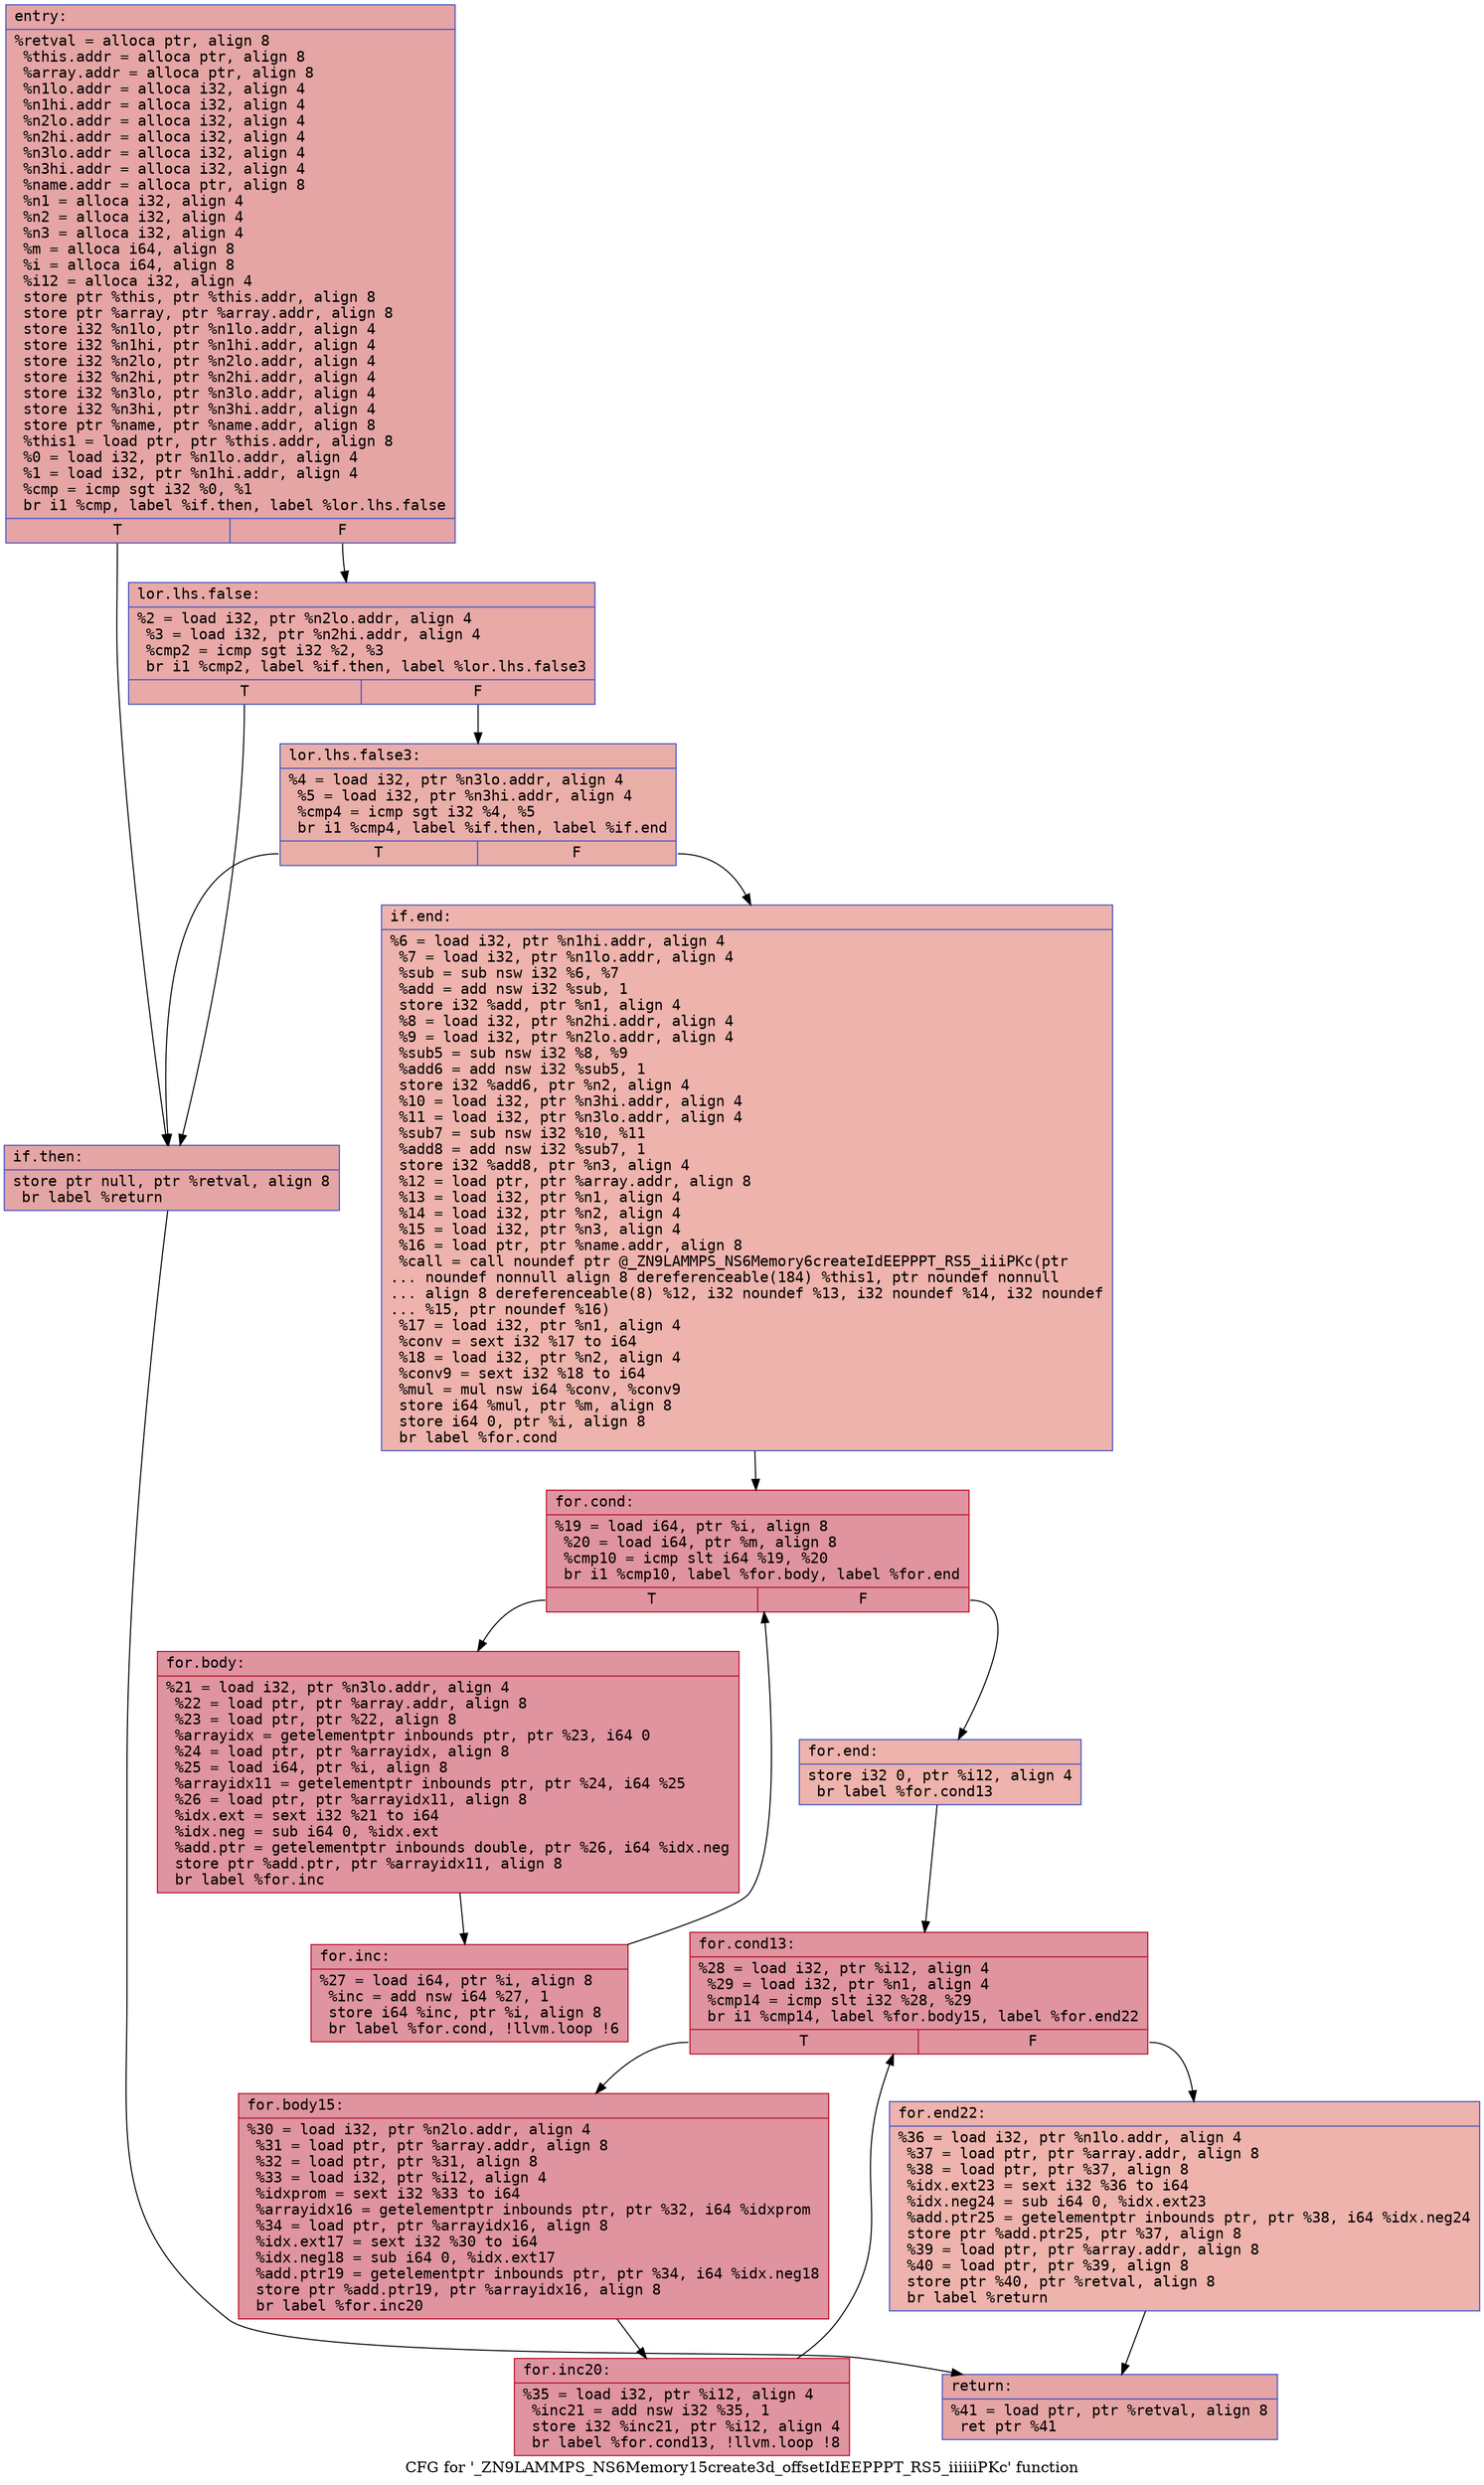 digraph "CFG for '_ZN9LAMMPS_NS6Memory15create3d_offsetIdEEPPPT_RS5_iiiiiiPKc' function" {
	label="CFG for '_ZN9LAMMPS_NS6Memory15create3d_offsetIdEEPPPT_RS5_iiiiiiPKc' function";

	Node0x560b51488e20 [shape=record,color="#3d50c3ff", style=filled, fillcolor="#c5333470" fontname="Courier",label="{entry:\l|  %retval = alloca ptr, align 8\l  %this.addr = alloca ptr, align 8\l  %array.addr = alloca ptr, align 8\l  %n1lo.addr = alloca i32, align 4\l  %n1hi.addr = alloca i32, align 4\l  %n2lo.addr = alloca i32, align 4\l  %n2hi.addr = alloca i32, align 4\l  %n3lo.addr = alloca i32, align 4\l  %n3hi.addr = alloca i32, align 4\l  %name.addr = alloca ptr, align 8\l  %n1 = alloca i32, align 4\l  %n2 = alloca i32, align 4\l  %n3 = alloca i32, align 4\l  %m = alloca i64, align 8\l  %i = alloca i64, align 8\l  %i12 = alloca i32, align 4\l  store ptr %this, ptr %this.addr, align 8\l  store ptr %array, ptr %array.addr, align 8\l  store i32 %n1lo, ptr %n1lo.addr, align 4\l  store i32 %n1hi, ptr %n1hi.addr, align 4\l  store i32 %n2lo, ptr %n2lo.addr, align 4\l  store i32 %n2hi, ptr %n2hi.addr, align 4\l  store i32 %n3lo, ptr %n3lo.addr, align 4\l  store i32 %n3hi, ptr %n3hi.addr, align 4\l  store ptr %name, ptr %name.addr, align 8\l  %this1 = load ptr, ptr %this.addr, align 8\l  %0 = load i32, ptr %n1lo.addr, align 4\l  %1 = load i32, ptr %n1hi.addr, align 4\l  %cmp = icmp sgt i32 %0, %1\l  br i1 %cmp, label %if.then, label %lor.lhs.false\l|{<s0>T|<s1>F}}"];
	Node0x560b51488e20:s0 -> Node0x560b5148a2e0[tooltip="entry -> if.then\nProbability 50.00%" ];
	Node0x560b51488e20:s1 -> Node0x560b5148a330[tooltip="entry -> lor.lhs.false\nProbability 50.00%" ];
	Node0x560b5148a330 [shape=record,color="#3d50c3ff", style=filled, fillcolor="#ca3b3770" fontname="Courier",label="{lor.lhs.false:\l|  %2 = load i32, ptr %n2lo.addr, align 4\l  %3 = load i32, ptr %n2hi.addr, align 4\l  %cmp2 = icmp sgt i32 %2, %3\l  br i1 %cmp2, label %if.then, label %lor.lhs.false3\l|{<s0>T|<s1>F}}"];
	Node0x560b5148a330:s0 -> Node0x560b5148a2e0[tooltip="lor.lhs.false -> if.then\nProbability 50.00%" ];
	Node0x560b5148a330:s1 -> Node0x560b5148a580[tooltip="lor.lhs.false -> lor.lhs.false3\nProbability 50.00%" ];
	Node0x560b5148a580 [shape=record,color="#3d50c3ff", style=filled, fillcolor="#d0473d70" fontname="Courier",label="{lor.lhs.false3:\l|  %4 = load i32, ptr %n3lo.addr, align 4\l  %5 = load i32, ptr %n3hi.addr, align 4\l  %cmp4 = icmp sgt i32 %4, %5\l  br i1 %cmp4, label %if.then, label %if.end\l|{<s0>T|<s1>F}}"];
	Node0x560b5148a580:s0 -> Node0x560b5148a2e0[tooltip="lor.lhs.false3 -> if.then\nProbability 50.00%" ];
	Node0x560b5148a580:s1 -> Node0x560b5148a860[tooltip="lor.lhs.false3 -> if.end\nProbability 50.00%" ];
	Node0x560b5148a2e0 [shape=record,color="#3d50c3ff", style=filled, fillcolor="#c5333470" fontname="Courier",label="{if.then:\l|  store ptr null, ptr %retval, align 8\l  br label %return\l}"];
	Node0x560b5148a2e0 -> Node0x560b5148aa20[tooltip="if.then -> return\nProbability 100.00%" ];
	Node0x560b5148a860 [shape=record,color="#3d50c3ff", style=filled, fillcolor="#d6524470" fontname="Courier",label="{if.end:\l|  %6 = load i32, ptr %n1hi.addr, align 4\l  %7 = load i32, ptr %n1lo.addr, align 4\l  %sub = sub nsw i32 %6, %7\l  %add = add nsw i32 %sub, 1\l  store i32 %add, ptr %n1, align 4\l  %8 = load i32, ptr %n2hi.addr, align 4\l  %9 = load i32, ptr %n2lo.addr, align 4\l  %sub5 = sub nsw i32 %8, %9\l  %add6 = add nsw i32 %sub5, 1\l  store i32 %add6, ptr %n2, align 4\l  %10 = load i32, ptr %n3hi.addr, align 4\l  %11 = load i32, ptr %n3lo.addr, align 4\l  %sub7 = sub nsw i32 %10, %11\l  %add8 = add nsw i32 %sub7, 1\l  store i32 %add8, ptr %n3, align 4\l  %12 = load ptr, ptr %array.addr, align 8\l  %13 = load i32, ptr %n1, align 4\l  %14 = load i32, ptr %n2, align 4\l  %15 = load i32, ptr %n3, align 4\l  %16 = load ptr, ptr %name.addr, align 8\l  %call = call noundef ptr @_ZN9LAMMPS_NS6Memory6createIdEEPPPT_RS5_iiiPKc(ptr\l... noundef nonnull align 8 dereferenceable(184) %this1, ptr noundef nonnull\l... align 8 dereferenceable(8) %12, i32 noundef %13, i32 noundef %14, i32 noundef\l... %15, ptr noundef %16)\l  %17 = load i32, ptr %n1, align 4\l  %conv = sext i32 %17 to i64\l  %18 = load i32, ptr %n2, align 4\l  %conv9 = sext i32 %18 to i64\l  %mul = mul nsw i64 %conv, %conv9\l  store i64 %mul, ptr %m, align 8\l  store i64 0, ptr %i, align 8\l  br label %for.cond\l}"];
	Node0x560b5148a860 -> Node0x560b5148bcf0[tooltip="if.end -> for.cond\nProbability 100.00%" ];
	Node0x560b5148bcf0 [shape=record,color="#b70d28ff", style=filled, fillcolor="#b70d2870" fontname="Courier",label="{for.cond:\l|  %19 = load i64, ptr %i, align 8\l  %20 = load i64, ptr %m, align 8\l  %cmp10 = icmp slt i64 %19, %20\l  br i1 %cmp10, label %for.body, label %for.end\l|{<s0>T|<s1>F}}"];
	Node0x560b5148bcf0:s0 -> Node0x560b5148bf60[tooltip="for.cond -> for.body\nProbability 96.88%" ];
	Node0x560b5148bcf0:s1 -> Node0x560b5148bfe0[tooltip="for.cond -> for.end\nProbability 3.12%" ];
	Node0x560b5148bf60 [shape=record,color="#b70d28ff", style=filled, fillcolor="#b70d2870" fontname="Courier",label="{for.body:\l|  %21 = load i32, ptr %n3lo.addr, align 4\l  %22 = load ptr, ptr %array.addr, align 8\l  %23 = load ptr, ptr %22, align 8\l  %arrayidx = getelementptr inbounds ptr, ptr %23, i64 0\l  %24 = load ptr, ptr %arrayidx, align 8\l  %25 = load i64, ptr %i, align 8\l  %arrayidx11 = getelementptr inbounds ptr, ptr %24, i64 %25\l  %26 = load ptr, ptr %arrayidx11, align 8\l  %idx.ext = sext i32 %21 to i64\l  %idx.neg = sub i64 0, %idx.ext\l  %add.ptr = getelementptr inbounds double, ptr %26, i64 %idx.neg\l  store ptr %add.ptr, ptr %arrayidx11, align 8\l  br label %for.inc\l}"];
	Node0x560b5148bf60 -> Node0x560b5148cb40[tooltip="for.body -> for.inc\nProbability 100.00%" ];
	Node0x560b5148cb40 [shape=record,color="#b70d28ff", style=filled, fillcolor="#b70d2870" fontname="Courier",label="{for.inc:\l|  %27 = load i64, ptr %i, align 8\l  %inc = add nsw i64 %27, 1\l  store i64 %inc, ptr %i, align 8\l  br label %for.cond, !llvm.loop !6\l}"];
	Node0x560b5148cb40 -> Node0x560b5148bcf0[tooltip="for.inc -> for.cond\nProbability 100.00%" ];
	Node0x560b5148bfe0 [shape=record,color="#3d50c3ff", style=filled, fillcolor="#d6524470" fontname="Courier",label="{for.end:\l|  store i32 0, ptr %i12, align 4\l  br label %for.cond13\l}"];
	Node0x560b5148bfe0 -> Node0x560b5148cfd0[tooltip="for.end -> for.cond13\nProbability 100.00%" ];
	Node0x560b5148cfd0 [shape=record,color="#b70d28ff", style=filled, fillcolor="#b70d2870" fontname="Courier",label="{for.cond13:\l|  %28 = load i32, ptr %i12, align 4\l  %29 = load i32, ptr %n1, align 4\l  %cmp14 = icmp slt i32 %28, %29\l  br i1 %cmp14, label %for.body15, label %for.end22\l|{<s0>T|<s1>F}}"];
	Node0x560b5148cfd0:s0 -> Node0x560b5148d270[tooltip="for.cond13 -> for.body15\nProbability 96.88%" ];
	Node0x560b5148cfd0:s1 -> Node0x560b5148d2f0[tooltip="for.cond13 -> for.end22\nProbability 3.12%" ];
	Node0x560b5148d270 [shape=record,color="#b70d28ff", style=filled, fillcolor="#b70d2870" fontname="Courier",label="{for.body15:\l|  %30 = load i32, ptr %n2lo.addr, align 4\l  %31 = load ptr, ptr %array.addr, align 8\l  %32 = load ptr, ptr %31, align 8\l  %33 = load i32, ptr %i12, align 4\l  %idxprom = sext i32 %33 to i64\l  %arrayidx16 = getelementptr inbounds ptr, ptr %32, i64 %idxprom\l  %34 = load ptr, ptr %arrayidx16, align 8\l  %idx.ext17 = sext i32 %30 to i64\l  %idx.neg18 = sub i64 0, %idx.ext17\l  %add.ptr19 = getelementptr inbounds ptr, ptr %34, i64 %idx.neg18\l  store ptr %add.ptr19, ptr %arrayidx16, align 8\l  br label %for.inc20\l}"];
	Node0x560b5148d270 -> Node0x560b5148dad0[tooltip="for.body15 -> for.inc20\nProbability 100.00%" ];
	Node0x560b5148dad0 [shape=record,color="#b70d28ff", style=filled, fillcolor="#b70d2870" fontname="Courier",label="{for.inc20:\l|  %35 = load i32, ptr %i12, align 4\l  %inc21 = add nsw i32 %35, 1\l  store i32 %inc21, ptr %i12, align 4\l  br label %for.cond13, !llvm.loop !8\l}"];
	Node0x560b5148dad0 -> Node0x560b5148cfd0[tooltip="for.inc20 -> for.cond13\nProbability 100.00%" ];
	Node0x560b5148d2f0 [shape=record,color="#3d50c3ff", style=filled, fillcolor="#d6524470" fontname="Courier",label="{for.end22:\l|  %36 = load i32, ptr %n1lo.addr, align 4\l  %37 = load ptr, ptr %array.addr, align 8\l  %38 = load ptr, ptr %37, align 8\l  %idx.ext23 = sext i32 %36 to i64\l  %idx.neg24 = sub i64 0, %idx.ext23\l  %add.ptr25 = getelementptr inbounds ptr, ptr %38, i64 %idx.neg24\l  store ptr %add.ptr25, ptr %37, align 8\l  %39 = load ptr, ptr %array.addr, align 8\l  %40 = load ptr, ptr %39, align 8\l  store ptr %40, ptr %retval, align 8\l  br label %return\l}"];
	Node0x560b5148d2f0 -> Node0x560b5148aa20[tooltip="for.end22 -> return\nProbability 100.00%" ];
	Node0x560b5148aa20 [shape=record,color="#3d50c3ff", style=filled, fillcolor="#c5333470" fontname="Courier",label="{return:\l|  %41 = load ptr, ptr %retval, align 8\l  ret ptr %41\l}"];
}
